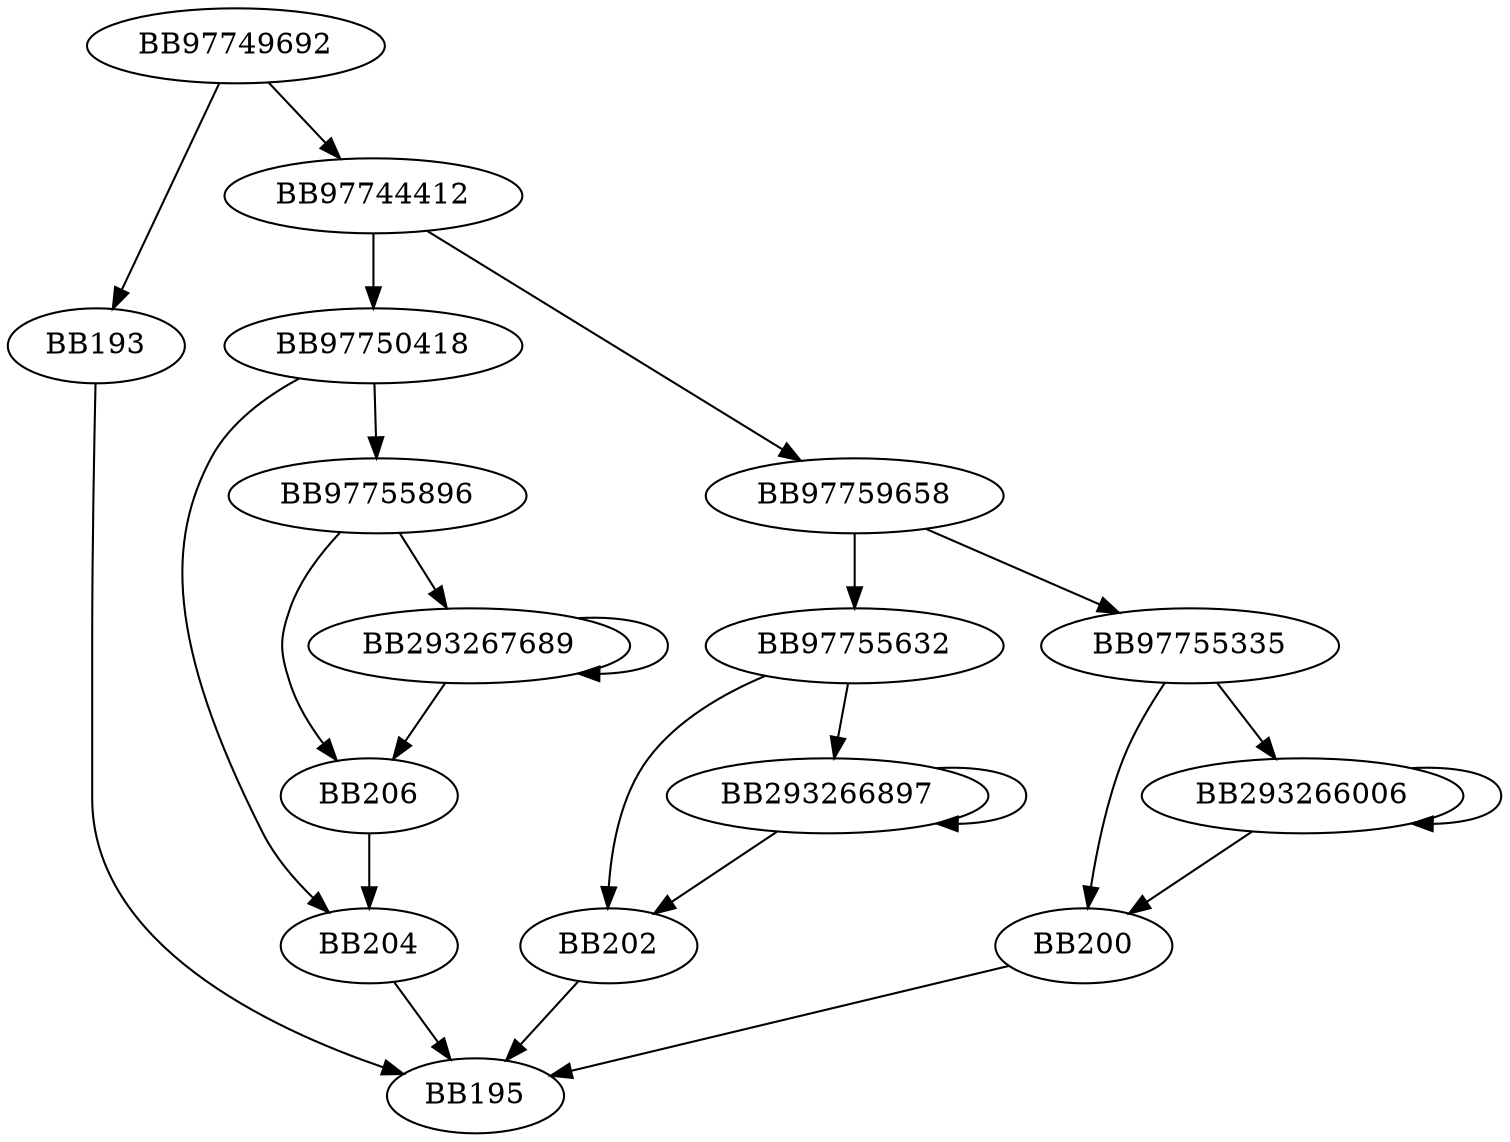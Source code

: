 digraph G{
	BB97749692->BB193;
	BB97749692->BB97744412;
	BB193->BB195;
	BB97744412->BB97750418;
	BB97744412->BB97759658;
	BB97759658->BB97755632;
	BB97759658->BB97755335;
	BB97755335->BB200;
	BB97755335->BB293266006;
	BB293266006->BB200;
	BB293266006->BB293266006;
	BB200->BB195;
	BB97755632->BB202;
	BB97755632->BB293266897;
	BB293266897->BB202;
	BB293266897->BB293266897;
	BB202->BB195;
	BB97750418->BB204;
	BB97750418->BB97755896;
	BB97755896->BB206;
	BB97755896->BB293267689;
	BB293267689->BB206;
	BB293267689->BB293267689;
	BB206->BB204;
	BB204->BB195;
}
